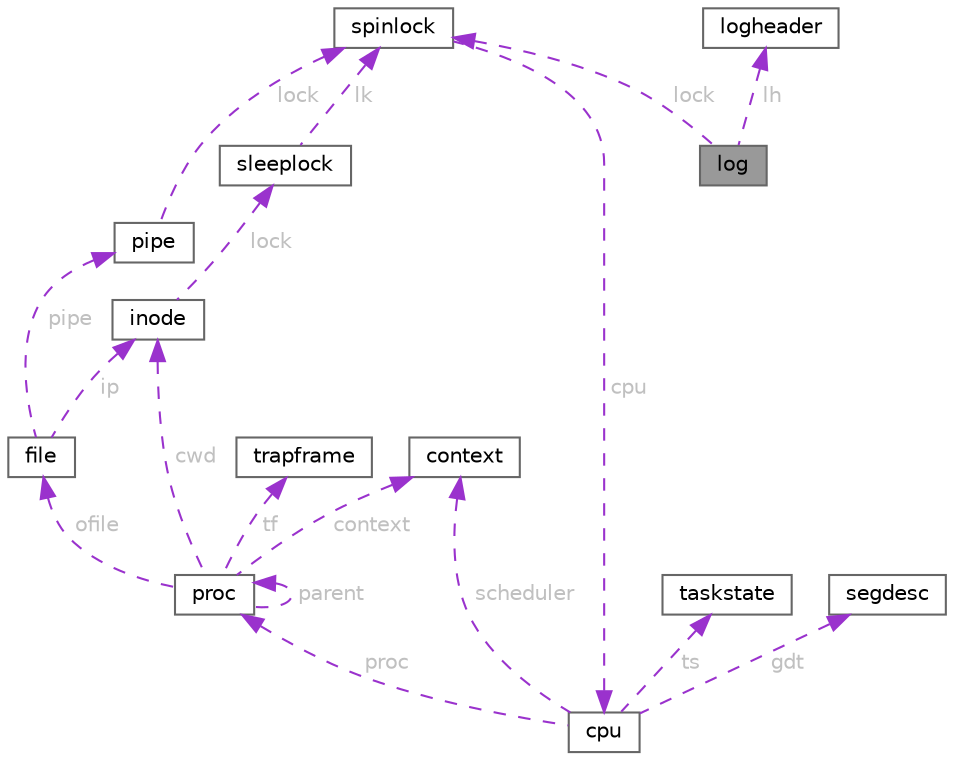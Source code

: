digraph "log"
{
 // LATEX_PDF_SIZE
  bgcolor="transparent";
  edge [fontname=Helvetica,fontsize=10,labelfontname=Helvetica,labelfontsize=10];
  node [fontname=Helvetica,fontsize=10,shape=box,height=0.2,width=0.4];
  Node1 [id="Node000001",label="log",height=0.2,width=0.4,color="gray40", fillcolor="grey60", style="filled", fontcolor="black",tooltip=" "];
  Node2 -> Node1 [id="edge18_Node000001_Node000002",dir="back",color="darkorchid3",style="dashed",tooltip=" ",label=" lock",fontcolor="grey" ];
  Node2 [id="Node000002",label="spinlock",height=0.2,width=0.4,color="gray40", fillcolor="white", style="filled",URL="$d1/d08/structspinlock.html",tooltip=" "];
  Node3 -> Node2 [id="edge19_Node000002_Node000003",dir="back",color="darkorchid3",style="dashed",tooltip=" ",label=" cpu",fontcolor="grey" ];
  Node3 [id="Node000003",label="cpu",height=0.2,width=0.4,color="gray40", fillcolor="white", style="filled",URL="$db/d62/structcpu.html",tooltip=" "];
  Node4 -> Node3 [id="edge20_Node000003_Node000004",dir="back",color="darkorchid3",style="dashed",tooltip=" ",label=" scheduler",fontcolor="grey" ];
  Node4 [id="Node000004",label="context",height=0.2,width=0.4,color="gray40", fillcolor="white", style="filled",URL="$d7/dfe/structcontext.html",tooltip=" "];
  Node5 -> Node3 [id="edge21_Node000003_Node000005",dir="back",color="darkorchid3",style="dashed",tooltip=" ",label=" ts",fontcolor="grey" ];
  Node5 [id="Node000005",label="taskstate",height=0.2,width=0.4,color="gray40", fillcolor="white", style="filled",URL="$dc/dd1/structtaskstate.html",tooltip=" "];
  Node6 -> Node3 [id="edge22_Node000003_Node000006",dir="back",color="darkorchid3",style="dashed",tooltip=" ",label=" gdt",fontcolor="grey" ];
  Node6 [id="Node000006",label="segdesc",height=0.2,width=0.4,color="gray40", fillcolor="white", style="filled",URL="$d8/d3e/structsegdesc.html",tooltip=" "];
  Node7 -> Node3 [id="edge23_Node000003_Node000007",dir="back",color="darkorchid3",style="dashed",tooltip=" ",label=" proc",fontcolor="grey" ];
  Node7 [id="Node000007",label="proc",height=0.2,width=0.4,color="gray40", fillcolor="white", style="filled",URL="$de/d48/structproc.html",tooltip=" "];
  Node7 -> Node7 [id="edge24_Node000007_Node000007",dir="back",color="darkorchid3",style="dashed",tooltip=" ",label=" parent",fontcolor="grey" ];
  Node8 -> Node7 [id="edge25_Node000007_Node000008",dir="back",color="darkorchid3",style="dashed",tooltip=" ",label=" tf",fontcolor="grey" ];
  Node8 [id="Node000008",label="trapframe",height=0.2,width=0.4,color="gray40", fillcolor="white", style="filled",URL="$df/d05/structtrapframe.html",tooltip=" "];
  Node4 -> Node7 [id="edge26_Node000007_Node000004",dir="back",color="darkorchid3",style="dashed",tooltip=" ",label=" context",fontcolor="grey" ];
  Node9 -> Node7 [id="edge27_Node000007_Node000009",dir="back",color="darkorchid3",style="dashed",tooltip=" ",label=" ofile",fontcolor="grey" ];
  Node9 [id="Node000009",label="file",height=0.2,width=0.4,color="gray40", fillcolor="white", style="filled",URL="$d7/d3a/structfile.html",tooltip=" "];
  Node10 -> Node9 [id="edge28_Node000009_Node000010",dir="back",color="darkorchid3",style="dashed",tooltip=" ",label=" pipe",fontcolor="grey" ];
  Node10 [id="Node000010",label="pipe",height=0.2,width=0.4,color="gray40", fillcolor="white", style="filled",URL="$d8/d53/structpipe.html",tooltip=" "];
  Node2 -> Node10 [id="edge29_Node000010_Node000002",dir="back",color="darkorchid3",style="dashed",tooltip=" ",label=" lock",fontcolor="grey" ];
  Node11 -> Node9 [id="edge30_Node000009_Node000011",dir="back",color="darkorchid3",style="dashed",tooltip=" ",label=" ip",fontcolor="grey" ];
  Node11 [id="Node000011",label="inode",height=0.2,width=0.4,color="gray40", fillcolor="white", style="filled",URL="$d0/df8/structinode.html",tooltip=" "];
  Node12 -> Node11 [id="edge31_Node000011_Node000012",dir="back",color="darkorchid3",style="dashed",tooltip=" ",label=" lock",fontcolor="grey" ];
  Node12 [id="Node000012",label="sleeplock",height=0.2,width=0.4,color="gray40", fillcolor="white", style="filled",URL="$d9/dd0/structsleeplock.html",tooltip=" "];
  Node2 -> Node12 [id="edge32_Node000012_Node000002",dir="back",color="darkorchid3",style="dashed",tooltip=" ",label=" lk",fontcolor="grey" ];
  Node11 -> Node7 [id="edge33_Node000007_Node000011",dir="back",color="darkorchid3",style="dashed",tooltip=" ",label=" cwd",fontcolor="grey" ];
  Node13 -> Node1 [id="edge34_Node000001_Node000013",dir="back",color="darkorchid3",style="dashed",tooltip=" ",label=" lh",fontcolor="grey" ];
  Node13 [id="Node000013",label="logheader",height=0.2,width=0.4,color="gray40", fillcolor="white", style="filled",URL="$d4/d6c/structlogheader.html",tooltip=" "];
}
